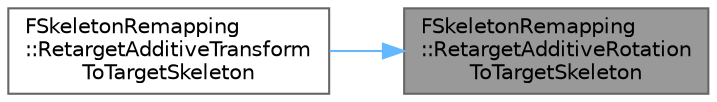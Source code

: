 digraph "FSkeletonRemapping::RetargetAdditiveRotationToTargetSkeleton"
{
 // INTERACTIVE_SVG=YES
 // LATEX_PDF_SIZE
  bgcolor="transparent";
  edge [fontname=Helvetica,fontsize=10,labelfontname=Helvetica,labelfontsize=10];
  node [fontname=Helvetica,fontsize=10,shape=box,height=0.2,width=0.4];
  rankdir="RL";
  Node1 [id="Node000001",label="FSkeletonRemapping\l::RetargetAdditiveRotation\lToTargetSkeleton",height=0.2,width=0.4,color="gray40", fillcolor="grey60", style="filled", fontcolor="black",tooltip="Get the specified additive rotation retargeted from the source skeleton onto the target skeleton,..."];
  Node1 -> Node2 [id="edge1_Node000001_Node000002",dir="back",color="steelblue1",style="solid",tooltip=" "];
  Node2 [id="Node000002",label="FSkeletonRemapping\l::RetargetAdditiveTransform\lToTargetSkeleton",height=0.2,width=0.4,color="grey40", fillcolor="white", style="filled",URL="$d5/d39/structFSkeletonRemapping.html#a50d857958136970c5067891e5140f319",tooltip="Get the specified additive transform retargeted from the source skeleton onto the target skeleton,..."];
}
